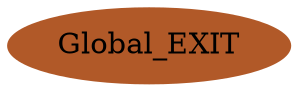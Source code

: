 digraph model { 
compound=true; 
node  [style="filled", colorscheme="paired12"];  "Global_EXIT" [shape=ellipse, color=12, style=filled];
}
